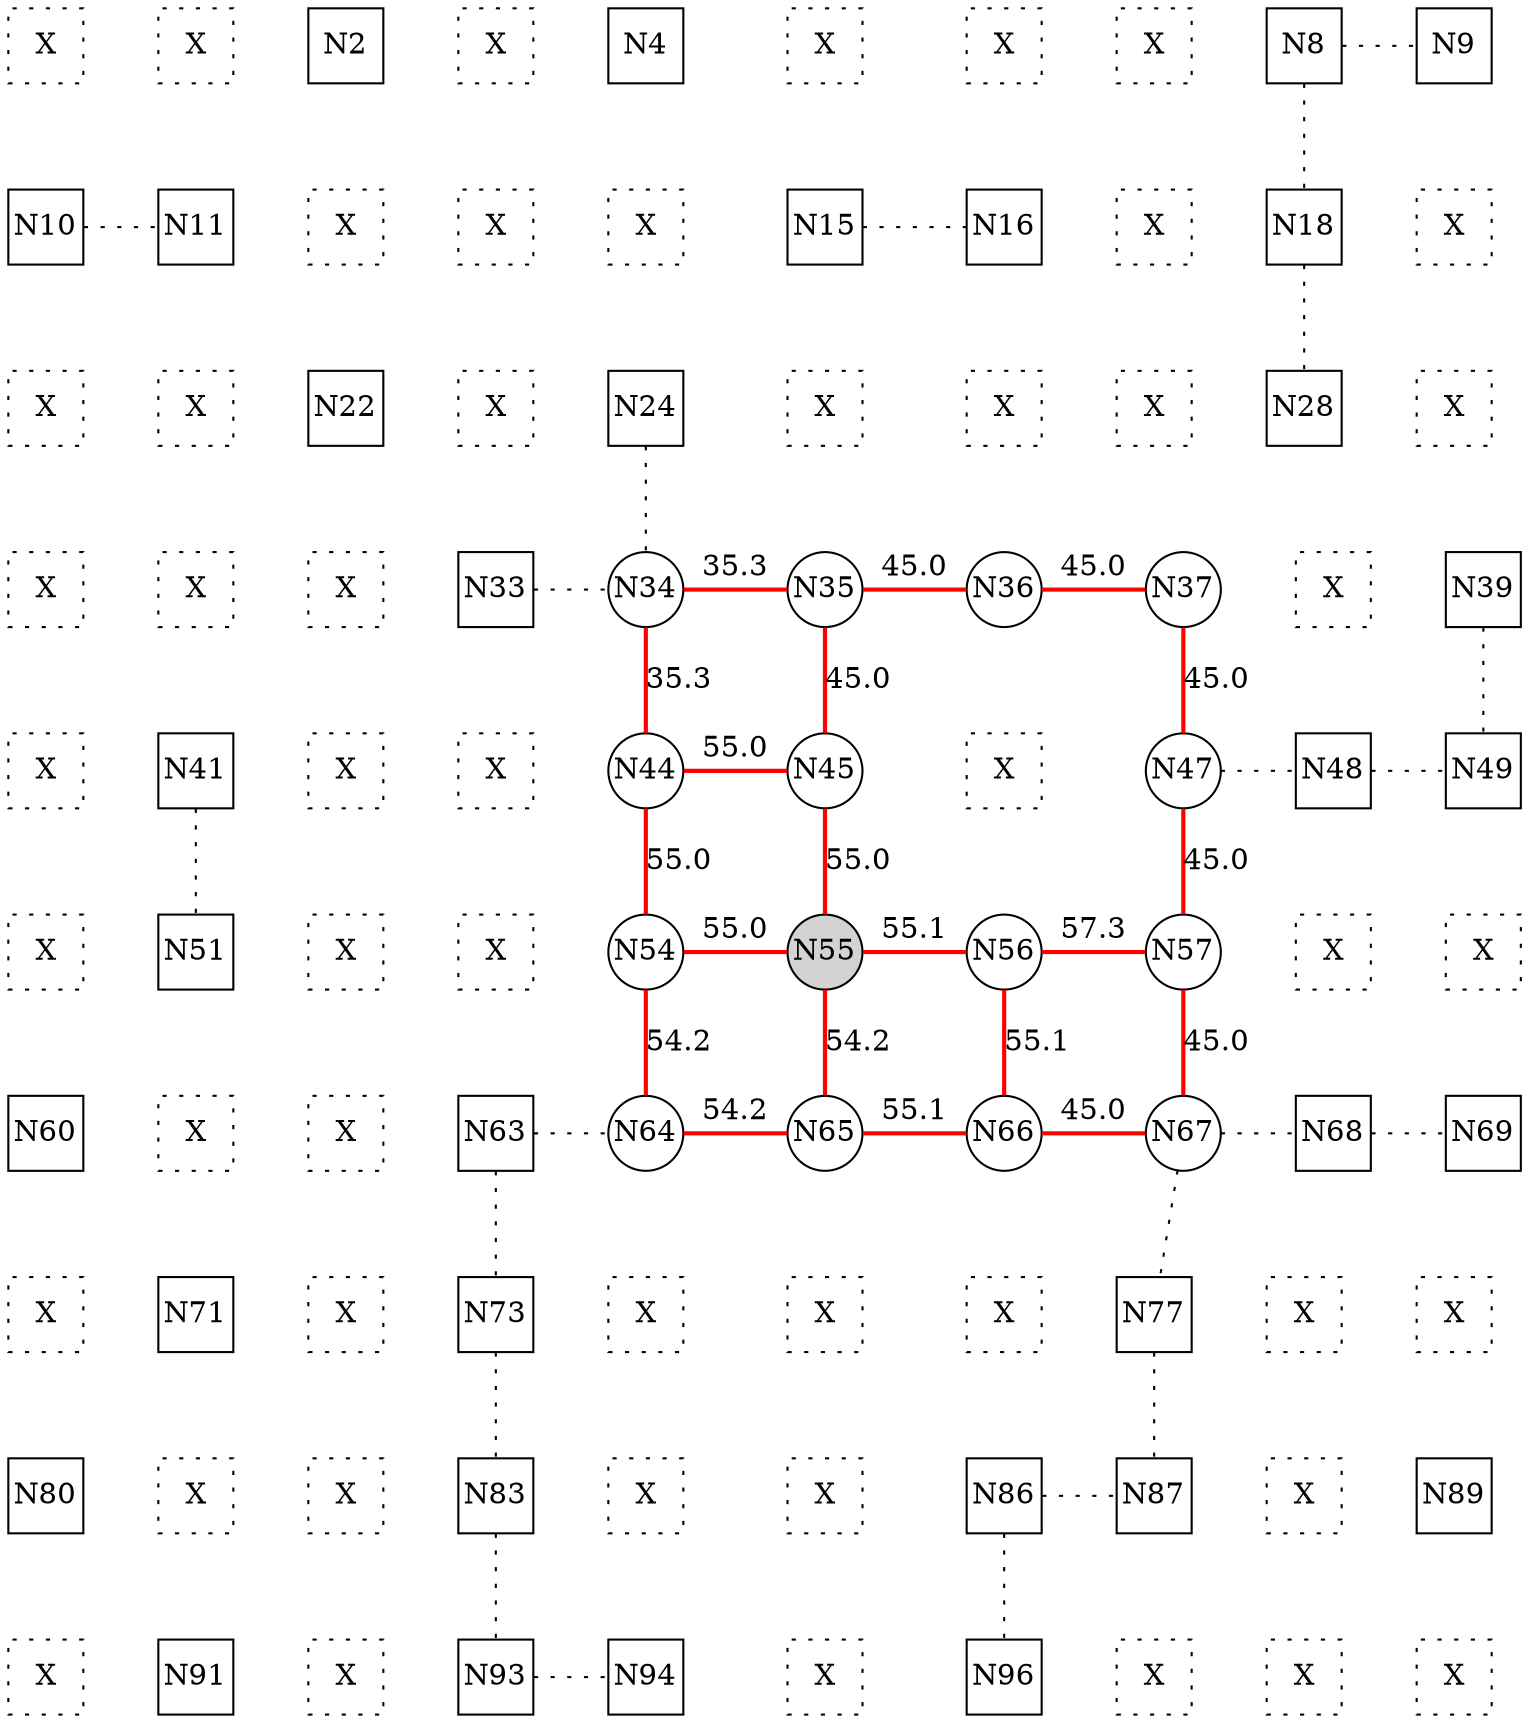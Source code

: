 
 digraph G { graph [layout=dot] 
 {rank=same; N0 [shape=square, style=dotted, fixedsize=true, label=X]; N1 [shape=square, style=dotted, fixedsize=true, label=X]; N2 [shape=square, fixedsize=true]; N3 [shape=square, style=dotted, fixedsize=true, label=X]; N4 [shape=square, fixedsize=true]; N5 [shape=square, style=dotted, fixedsize=true, label=X]; N6 [shape=square, style=dotted, fixedsize=true, label=X]; N7 [shape=square, style=dotted, fixedsize=true, label=X]; N8 [shape=square, fixedsize=true]; N9 [shape=square, fixedsize=true];  }
 {rank=same; N10 [shape=square, fixedsize=true]; N11 [shape=square, fixedsize=true]; N12 [shape=square, style=dotted, fixedsize=true, label=X]; N13 [shape=square, style=dotted, fixedsize=true, label=X]; N14 [shape=square, style=dotted, fixedsize=true, label=X]; N15 [shape=square, fixedsize=true]; N16 [shape=square, fixedsize=true]; N17 [shape=square, style=dotted, fixedsize=true, label=X]; N18 [shape=square, fixedsize=true]; N19 [shape=square, style=dotted, fixedsize=true, label=X];  }
 {rank=same; N20 [shape=square, style=dotted, fixedsize=true, label=X]; N21 [shape=square, style=dotted, fixedsize=true, label=X]; N22 [shape=square, fixedsize=true]; N23 [shape=square, style=dotted, fixedsize=true, label=X]; N24 [shape=square, fixedsize=true]; N25 [shape=square, style=dotted, fixedsize=true, label=X]; N26 [shape=square, style=dotted, fixedsize=true, label=X]; N27 [shape=square, style=dotted, fixedsize=true, label=X]; N28 [shape=square, fixedsize=true]; N29 [shape=square, style=dotted, fixedsize=true, label=X];  }
 {rank=same; N30 [shape=square, style=dotted, fixedsize=true, label=X]; N31 [shape=square, style=dotted, fixedsize=true, label=X]; N32 [shape=square, style=dotted, fixedsize=true, label=X]; N33 [shape=square, fixedsize=true]; N34 [shape=circle, fixedsize=true]; N35 [shape=circle, fixedsize=true]; N36 [shape=circle, fixedsize=true]; N37 [shape=circle, fixedsize=true]; N38 [shape=square, style=dotted, fixedsize=true, label=X]; N39 [shape=square, fixedsize=true];  }
 {rank=same; N40 [shape=square, style=dotted, fixedsize=true, label=X]; N41 [shape=square, fixedsize=true]; N42 [shape=square, style=dotted, fixedsize=true, label=X]; N43 [shape=square, style=dotted, fixedsize=true, label=X]; N44 [shape=circle, fixedsize=true]; N45 [shape=circle, fixedsize=true]; N46 [shape=square, style=dotted, fixedsize=true, label=X]; N47 [shape=circle, fixedsize=true]; N48 [shape=square, fixedsize=true]; N49 [shape=square, fixedsize=true];  }
 {rank=same; N50 [shape=square, style=dotted, fixedsize=true, label=X]; N51 [shape=square, fixedsize=true]; N52 [shape=square, style=dotted, fixedsize=true, label=X]; N53 [shape=square, style=dotted, fixedsize=true, label=X]; N54 [shape=circle, fixedsize=true]; N55 [shape=circle, style=filled, fixedsize=true]; N56 [shape=circle, fixedsize=true]; N57 [shape=circle, fixedsize=true]; N58 [shape=square, style=dotted, fixedsize=true, label=X]; N59 [shape=square, style=dotted, fixedsize=true, label=X];  }
 {rank=same; N60 [shape=square, fixedsize=true]; N61 [shape=square, style=dotted, fixedsize=true, label=X]; N62 [shape=square, style=dotted, fixedsize=true, label=X]; N63 [shape=square, fixedsize=true]; N64 [shape=circle, fixedsize=true]; N65 [shape=circle, fixedsize=true]; N66 [shape=circle, fixedsize=true]; N67 [shape=circle, fixedsize=true]; N68 [shape=square, fixedsize=true]; N69 [shape=square, fixedsize=true];  }
 {rank=same; N70 [shape=square, style=dotted, fixedsize=true, label=X]; N71 [shape=square, fixedsize=true]; N72 [shape=square, style=dotted, fixedsize=true, label=X]; N73 [shape=square, fixedsize=true]; N74 [shape=square, style=dotted, fixedsize=true, label=X]; N75 [shape=square, style=dotted, fixedsize=true, label=X]; N76 [shape=square, style=dotted, fixedsize=true, label=X]; N77 [shape=square, fixedsize=true]; N78 [shape=square, style=dotted, fixedsize=true, label=X]; N79 [shape=square, style=dotted, fixedsize=true, label=X];  }
 {rank=same; N80 [shape=square, fixedsize=true]; N81 [shape=square, style=dotted, fixedsize=true, label=X]; N82 [shape=square, style=dotted, fixedsize=true, label=X]; N83 [shape=square, fixedsize=true]; N84 [shape=square, style=dotted, fixedsize=true, label=X]; N85 [shape=square, style=dotted, fixedsize=true, label=X]; N86 [shape=square, fixedsize=true]; N87 [shape=square, fixedsize=true]; N88 [shape=square, style=dotted, fixedsize=true, label=X]; N89 [shape=square, fixedsize=true];  }
 {rank=same; N90 [shape=square, style=dotted, fixedsize=true, label=X]; N91 [shape=square, fixedsize=true]; N92 [shape=square, style=dotted, fixedsize=true, label=X]; N93 [shape=square, fixedsize=true]; N94 [shape=square, fixedsize=true]; N95 [shape=square, style=dotted, fixedsize=true, label=X]; N96 [shape=square, fixedsize=true]; N97 [shape=square, style=dotted, fixedsize=true, label=X]; N98 [shape=square, style=dotted, fixedsize=true, label=X]; N99 [shape=square, style=dotted, fixedsize=true, label=X];  }
N0->N1 [dir=none, style=invis, label=" "]
N1->N2 [dir=none, style=invis, label=" "]
N2->N3 [dir=none, style=invis, label=" "]
N3->N4 [dir=none, style=invis, label=" "]
N4->N5 [dir=none, style=invis, label=" "]
N5->N6 [dir=none, style=invis, label=" "]
N6->N7 [dir=none, style=invis, label=" "]
N7->N8 [dir=none, style=invis, label=" "]
N8->N9 [dir=none, style=dotted, label=""]
N10->N11 [dir=none, style=dotted, label=""]
N11->N12 [dir=none, style=invis, label=" "]
N12->N13 [dir=none, style=invis, label=" "]
N13->N14 [dir=none, style=invis, label=" "]
N14->N15 [dir=none, style=invis, label=" "]
N15->N16 [dir=none, style=dotted, label=""]
N16->N17 [dir=none, style=invis, label=" "]
N17->N18 [dir=none, style=invis, label=" "]
N18->N19 [dir=none, style=invis, label=" "]
N20->N21 [dir=none, style=invis, label=" "]
N21->N22 [dir=none, style=invis, label=" "]
N22->N23 [dir=none, style=invis, label=" "]
N23->N24 [dir=none, style=invis, label=" "]
N24->N25 [dir=none, style=invis, label=" "]
N25->N26 [dir=none, style=invis, label=" "]
N26->N27 [dir=none, style=invis, label=" "]
N27->N28 [dir=none, style=invis, label=" "]
N28->N29 [dir=none, style=invis, label=" "]
N30->N31 [dir=none, style=invis, label=" "]
N31->N32 [dir=none, style=invis, label=" "]
N32->N33 [dir=none, style=invis, label=" "]
N33->N34 [dir=none, style=dotted, label=""]
N34->N35 [dir=none, color=red, style=bold, label="35.3"]
N35->N36 [dir=none, color=red, style=bold, label="45.0"]
N36->N37 [dir=none, color=red, style=bold, label="45.0"]
N37->N38 [dir=none, style=invis, label=" "]
N38->N39 [dir=none, style=invis, label=" "]
N40->N41 [dir=none, style=invis, label=" "]
N41->N42 [dir=none, style=invis, label=" "]
N42->N43 [dir=none, style=invis, label=" "]
N43->N44 [dir=none, style=invis, label=" "]
N44->N45 [dir=none, color=red, style=bold, label="55.0"]
N45->N46 [dir=none, style=invis, label=" "]
N46->N47 [dir=none, style=invis, label=" "]
N47->N48 [dir=none, style=dotted, label=""]
N48->N49 [dir=none, style=dotted, label=""]
N50->N51 [dir=none, style=invis, label=" "]
N51->N52 [dir=none, style=invis, label=" "]
N52->N53 [dir=none, style=invis, label=" "]
N53->N54 [dir=none, style=invis, label=" "]
N54->N55 [dir=none, color=red, style=bold, label="55.0"]
N55->N56 [dir=none, color=red, style=bold, label="55.1"]
N56->N57 [dir=none, color=red, style=bold, label="57.3"]
N57->N58 [dir=none, style=invis, label=" "]
N58->N59 [dir=none, style=invis, label=" "]
N60->N61 [dir=none, style=invis, label=" "]
N61->N62 [dir=none, style=invis, label=" "]
N62->N63 [dir=none, style=invis, label=" "]
N63->N64 [dir=none, style=dotted, label=""]
N64->N65 [dir=none, color=red, style=bold, label="54.2"]
N65->N66 [dir=none, color=red, style=bold, label="55.1"]
N66->N67 [dir=none, color=red, style=bold, label="45.0"]
N67->N68 [dir=none, style=dotted, label=""]
N68->N69 [dir=none, style=dotted, label=""]
N70->N71 [dir=none, style=invis, label=" "]
N71->N72 [dir=none, style=invis, label=" "]
N72->N73 [dir=none, style=invis, label=" "]
N73->N74 [dir=none, style=invis, label=" "]
N74->N75 [dir=none, style=invis, label=" "]
N75->N76 [dir=none, style=invis, label=" "]
N76->N77 [dir=none, style=invis, label=" "]
N77->N78 [dir=none, style=invis, label=" "]
N78->N79 [dir=none, style=invis, label=" "]
N80->N81 [dir=none, style=invis, label=" "]
N81->N82 [dir=none, style=invis, label=" "]
N82->N83 [dir=none, style=invis, label=" "]
N83->N84 [dir=none, style=invis, label=" "]
N84->N85 [dir=none, style=invis, label=" "]
N85->N86 [dir=none, style=invis, label=" "]
N86->N87 [dir=none, style=dotted, label=""]
N87->N88 [dir=none, style=invis, label=" "]
N88->N89 [dir=none, style=invis, label=" "]
N90->N91 [dir=none, style=invis, label=" "]
N91->N92 [dir=none, style=invis, label=" "]
N92->N93 [dir=none, style=invis, label=" "]
N93->N94 [dir=none, style=dotted, label=""]
N94->N95 [dir=none, style=invis, label=" "]
N95->N96 [dir=none, style=invis, label=" "]
N96->N97 [dir=none, style=invis, label=" "]
N97->N98 [dir=none, style=invis, label=" "]
N98->N99 [dir=none, style=invis, label=" "]
N0->N10 [dir=none, style=invis, label=" "]
N10->N20 [dir=none, style=invis, label=" "]
N20->N30 [dir=none, style=invis, label=" "]
N30->N40 [dir=none, style=invis, label=" "]
N40->N50 [dir=none, style=invis, label=" "]
N50->N60 [dir=none, style=invis, label=" "]
N60->N70 [dir=none, style=invis, label=" "]
N70->N80 [dir=none, style=invis, label=" "]
N80->N90 [dir=none, style=invis, label=" "]
N1->N11 [dir=none, style=invis, label=" "]
N11->N21 [dir=none, style=invis, label=" "]
N21->N31 [dir=none, style=invis, label=" "]
N31->N41 [dir=none, style=invis, label=" "]
N41->N51 [dir=none, style=dotted, label=""]
N51->N61 [dir=none, style=invis, label=" "]
N61->N71 [dir=none, style=invis, label=" "]
N71->N81 [dir=none, style=invis, label=" "]
N81->N91 [dir=none, style=invis, label=" "]
N2->N12 [dir=none, style=invis, label=" "]
N12->N22 [dir=none, style=invis, label=" "]
N22->N32 [dir=none, style=invis, label=" "]
N32->N42 [dir=none, style=invis, label=" "]
N42->N52 [dir=none, style=invis, label=" "]
N52->N62 [dir=none, style=invis, label=" "]
N62->N72 [dir=none, style=invis, label=" "]
N72->N82 [dir=none, style=invis, label=" "]
N82->N92 [dir=none, style=invis, label=" "]
N3->N13 [dir=none, style=invis, label=" "]
N13->N23 [dir=none, style=invis, label=" "]
N23->N33 [dir=none, style=invis, label=" "]
N33->N43 [dir=none, style=invis, label=" "]
N43->N53 [dir=none, style=invis, label=" "]
N53->N63 [dir=none, style=invis, label=" "]
N63->N73 [dir=none, style=dotted, label=""]
N73->N83 [dir=none, style=dotted, label=""]
N83->N93 [dir=none, style=dotted, label=""]
N4->N14 [dir=none, style=invis, label=" "]
N14->N24 [dir=none, style=invis, label=" "]
N24->N34 [dir=none, style=dotted, label=""]
N34->N44 [dir=none, color=red, style=bold, label="35.3"]
N44->N54 [dir=none, color=red, style=bold, label="55.0"]
N54->N64 [dir=none, color=red, style=bold, label="54.2"]
N64->N74 [dir=none, style=invis, label=" "]
N74->N84 [dir=none, style=invis, label=" "]
N84->N94 [dir=none, style=invis, label=" "]
N5->N15 [dir=none, style=invis, label=" "]
N15->N25 [dir=none, style=invis, label=" "]
N25->N35 [dir=none, style=invis, label=" "]
N35->N45 [dir=none, color=red, style=bold, label="45.0"]
N45->N55 [dir=none, color=red, style=bold, label="55.0"]
N55->N65 [dir=none, color=red, style=bold, label="54.2"]
N65->N75 [dir=none, style=invis, label=" "]
N75->N85 [dir=none, style=invis, label=" "]
N85->N95 [dir=none, style=invis, label=" "]
N6->N16 [dir=none, style=invis, label=" "]
N16->N26 [dir=none, style=invis, label=" "]
N26->N36 [dir=none, style=invis, label=" "]
N36->N46 [dir=none, style=invis, label=" "]
N46->N56 [dir=none, style=invis, label=" "]
N56->N66 [dir=none, color=red, style=bold, label="55.1"]
N66->N76 [dir=none, style=invis, label=" "]
N76->N86 [dir=none, style=invis, label=" "]
N86->N96 [dir=none, style=dotted, label=""]
N7->N17 [dir=none, style=invis, label=" "]
N17->N27 [dir=none, style=invis, label=" "]
N27->N37 [dir=none, style=invis, label=" "]
N37->N47 [dir=none, color=red, style=bold, label="45.0"]
N47->N57 [dir=none, color=red, style=bold, label="45.0"]
N57->N67 [dir=none, color=red, style=bold, label="45.0"]
N67->N77 [dir=none, style=dotted, label=""]
N77->N87 [dir=none, style=dotted, label=""]
N87->N97 [dir=none, style=invis, label=" "]
N8->N18 [dir=none, style=dotted, label=""]
N18->N28 [dir=none, style=dotted, label=""]
N28->N38 [dir=none, style=invis, label=" "]
N38->N48 [dir=none, style=invis, label=" "]
N48->N58 [dir=none, style=invis, label=" "]
N58->N68 [dir=none, style=invis, label=" "]
N68->N78 [dir=none, style=invis, label=" "]
N78->N88 [dir=none, style=invis, label=" "]
N88->N98 [dir=none, style=invis, label=" "]
N9->N19 [dir=none, style=invis, label=" "]
N19->N29 [dir=none, style=invis, label=" "]
N29->N39 [dir=none, style=invis, label=" "]
N39->N49 [dir=none, style=dotted, label=""]
N49->N59 [dir=none, style=invis, label=" "]
N59->N69 [dir=none, style=invis, label=" "]
N69->N79 [dir=none, style=invis, label=" "]
N79->N89 [dir=none, style=invis, label=" "]
N89->N99 [dir=none, style=invis, label=" "]
 }